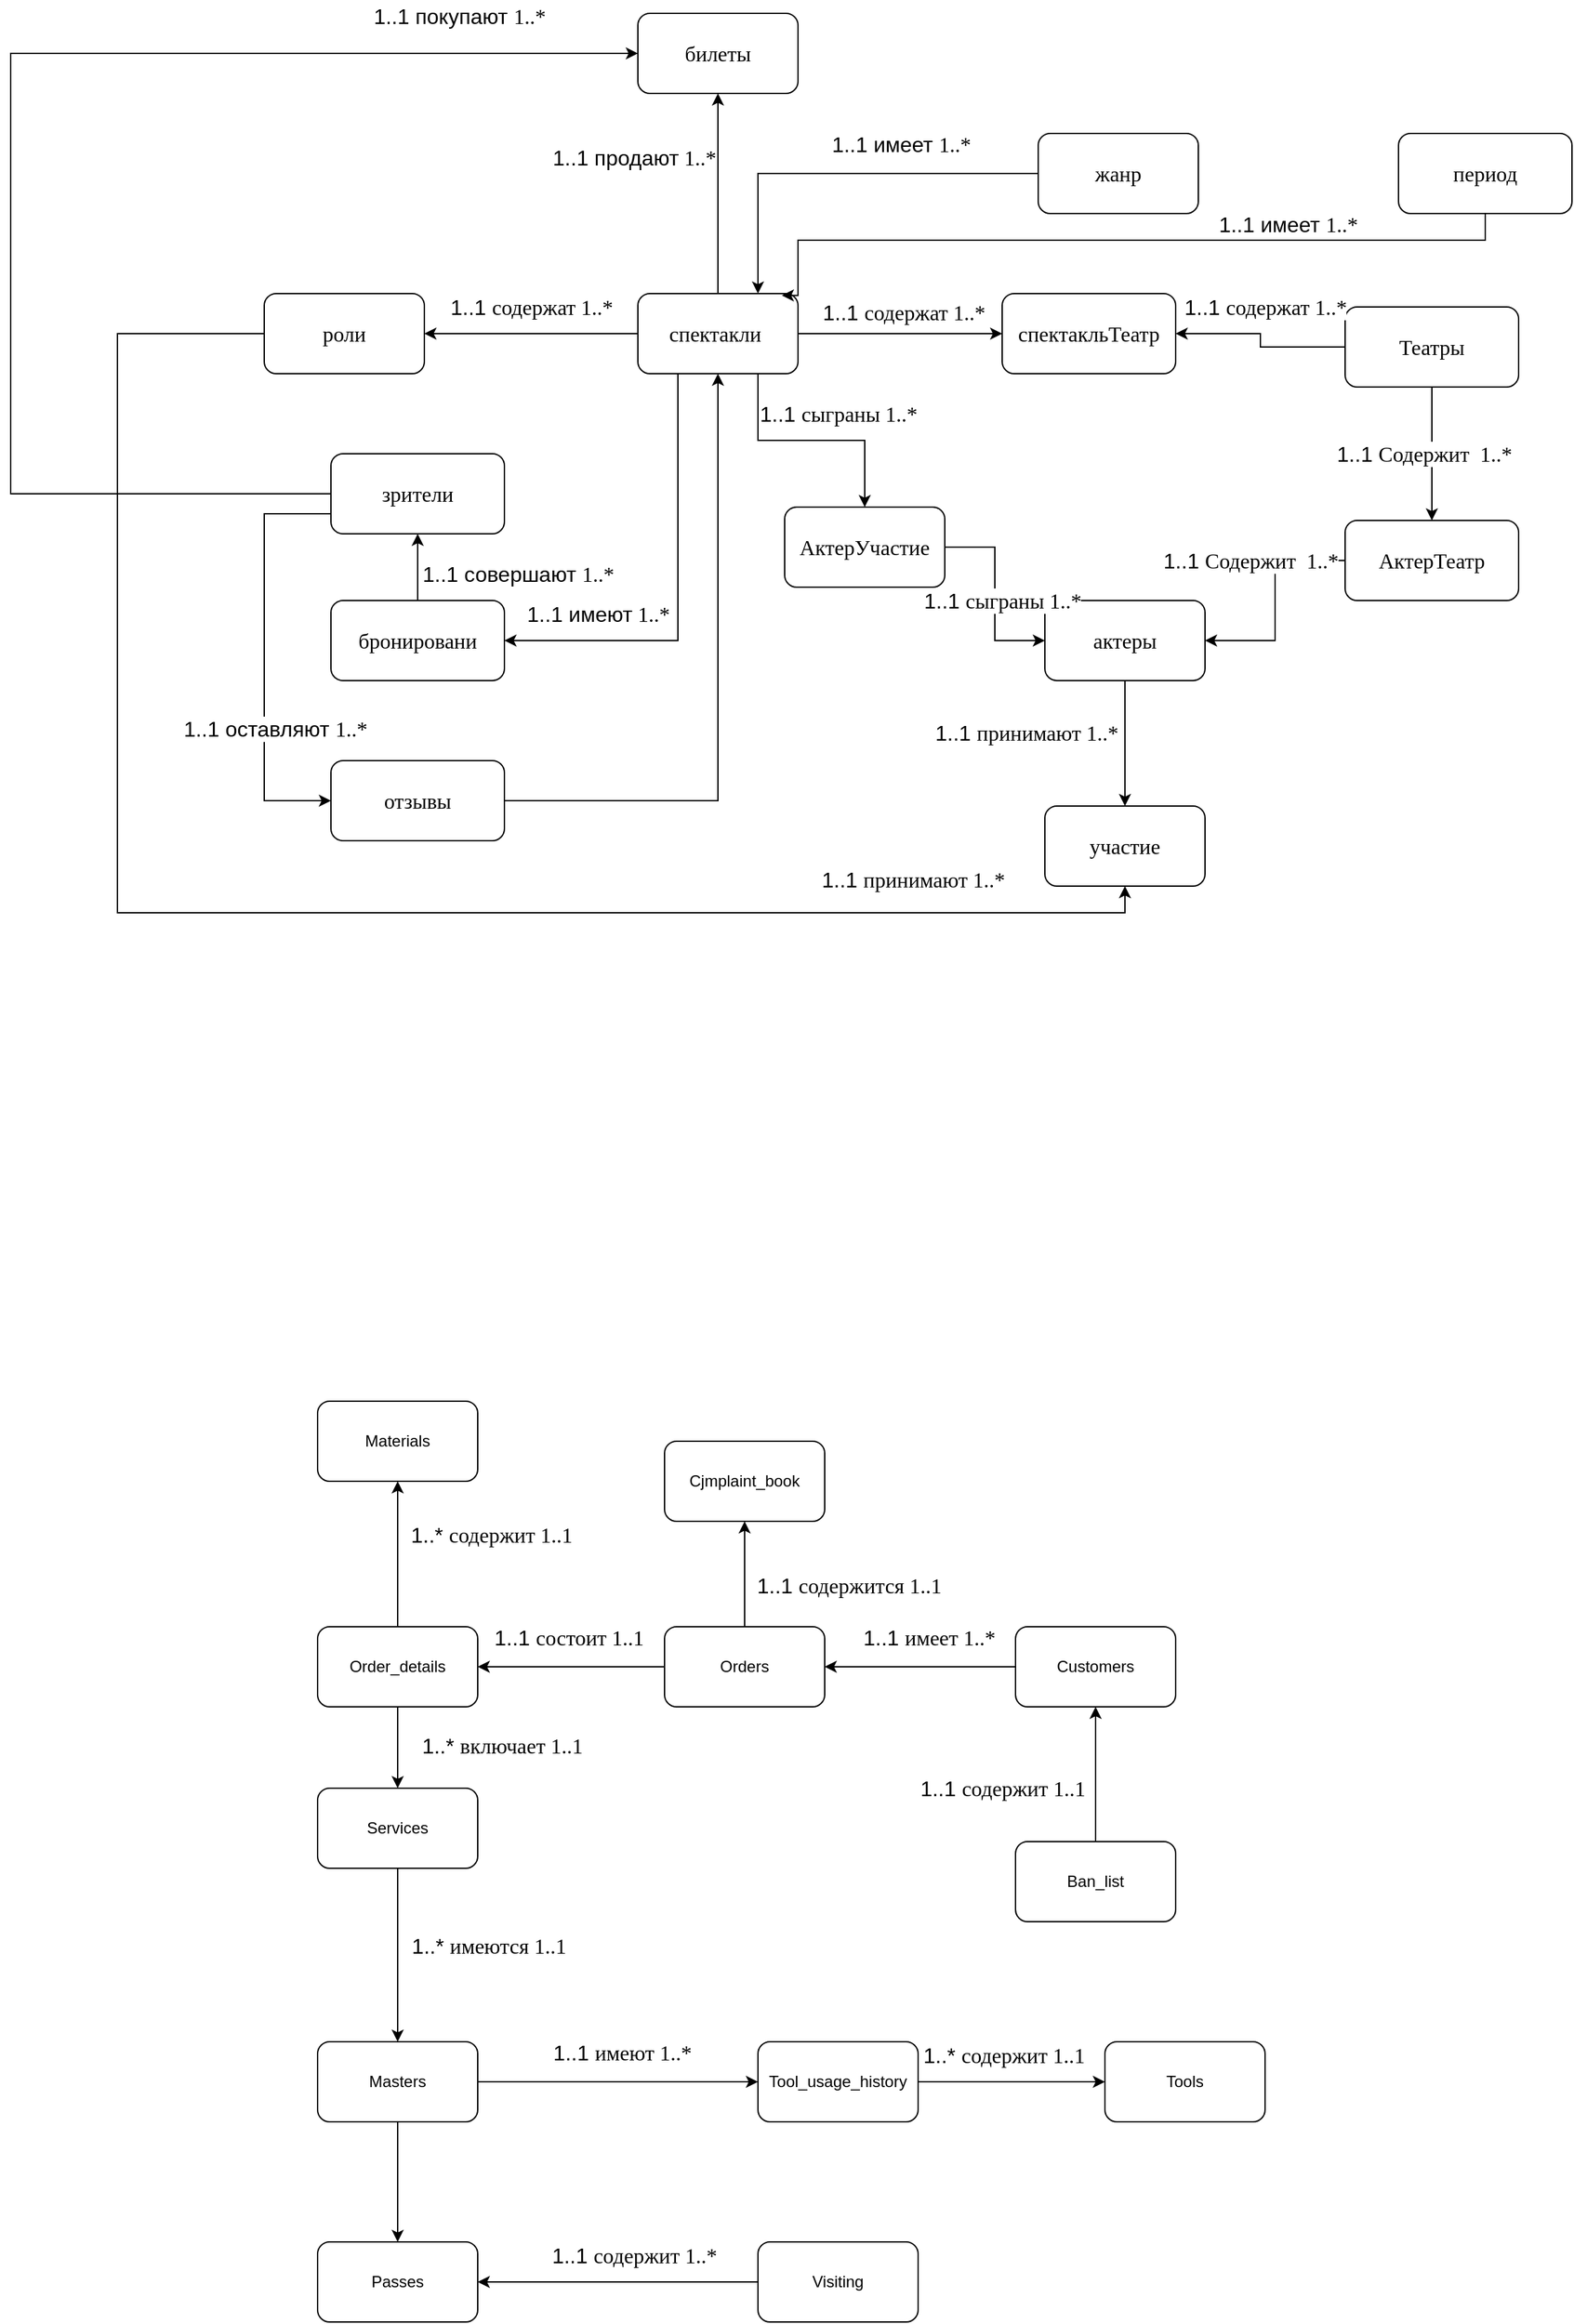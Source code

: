 <mxfile version="24.7.17">
  <diagram id="C5RBs43oDa-KdzZeNtuy" name="Page-1">
    <mxGraphModel dx="1647" dy="2019" grid="1" gridSize="10" guides="1" tooltips="1" connect="1" arrows="1" fold="1" page="1" pageScale="1" pageWidth="827" pageHeight="1169" math="0" shadow="0">
      <root>
        <mxCell id="WIyWlLk6GJQsqaUBKTNV-0" />
        <mxCell id="WIyWlLk6GJQsqaUBKTNV-1" parent="WIyWlLk6GJQsqaUBKTNV-0" />
        <mxCell id="zuQUEfLda7JfLRR8d9BT-46" style="edgeStyle=orthogonalEdgeStyle;rounded=0;orthogonalLoop=1;jettySize=auto;html=1;" parent="WIyWlLk6GJQsqaUBKTNV-1" source="zuQUEfLda7JfLRR8d9BT-0" target="zuQUEfLda7JfLRR8d9BT-44" edge="1">
          <mxGeometry relative="1" as="geometry" />
        </mxCell>
        <mxCell id="zuQUEfLda7JfLRR8d9BT-51" value="" style="edgeStyle=orthogonalEdgeStyle;rounded=0;orthogonalLoop=1;jettySize=auto;html=1;" parent="WIyWlLk6GJQsqaUBKTNV-1" source="zuQUEfLda7JfLRR8d9BT-0" target="zuQUEfLda7JfLRR8d9BT-50" edge="1">
          <mxGeometry relative="1" as="geometry" />
        </mxCell>
        <mxCell id="zuQUEfLda7JfLRR8d9BT-0" value="&lt;span style=&quot;font-size:12.0pt;font-family:&amp;quot;Times New Roman&amp;quot;,serif;&lt;br/&gt;mso-fareast-font-family:&amp;quot;Times New Roman&amp;quot;;mso-font-kerning:0pt;mso-ansi-language:&lt;br/&gt;RU;mso-fareast-language:EN-US;mso-bidi-language:AR-SA&quot;&gt;Театры&lt;/span&gt;" style="rounded=1;whiteSpace=wrap;html=1;" parent="WIyWlLk6GJQsqaUBKTNV-1" vertex="1">
          <mxGeometry x="670" y="180" width="130" height="60" as="geometry" />
        </mxCell>
        <mxCell id="zuQUEfLda7JfLRR8d9BT-40" value="" style="edgeStyle=orthogonalEdgeStyle;rounded=0;orthogonalLoop=1;jettySize=auto;html=1;" parent="WIyWlLk6GJQsqaUBKTNV-1" source="zuQUEfLda7JfLRR8d9BT-1" target="zuQUEfLda7JfLRR8d9BT-39" edge="1">
          <mxGeometry relative="1" as="geometry" />
        </mxCell>
        <mxCell id="zuQUEfLda7JfLRR8d9BT-1" value="&lt;span style=&quot;font-size:12.0pt;font-family:&amp;quot;Times New Roman&amp;quot;,serif;&lt;br/&gt;mso-fareast-font-family:&amp;quot;Times New Roman&amp;quot;;mso-font-kerning:0pt;mso-ansi-language:&lt;br/&gt;RU;mso-fareast-language:EN-US;mso-bidi-language:AR-SA&quot;&gt;актеры&lt;/span&gt;" style="rounded=1;whiteSpace=wrap;html=1;" parent="WIyWlLk6GJQsqaUBKTNV-1" vertex="1">
          <mxGeometry x="445" y="400" width="120" height="60" as="geometry" />
        </mxCell>
        <mxCell id="zuQUEfLda7JfLRR8d9BT-15" value="" style="edgeStyle=orthogonalEdgeStyle;rounded=0;orthogonalLoop=1;jettySize=auto;html=1;" parent="WIyWlLk6GJQsqaUBKTNV-1" source="zuQUEfLda7JfLRR8d9BT-2" target="zuQUEfLda7JfLRR8d9BT-4" edge="1">
          <mxGeometry relative="1" as="geometry" />
        </mxCell>
        <mxCell id="zuQUEfLda7JfLRR8d9BT-17" value="" style="edgeStyle=orthogonalEdgeStyle;rounded=0;orthogonalLoop=1;jettySize=auto;html=1;" parent="WIyWlLk6GJQsqaUBKTNV-1" source="zuQUEfLda7JfLRR8d9BT-2" target="zuQUEfLda7JfLRR8d9BT-3" edge="1">
          <mxGeometry relative="1" as="geometry" />
        </mxCell>
        <mxCell id="zuQUEfLda7JfLRR8d9BT-23" style="edgeStyle=orthogonalEdgeStyle;rounded=0;orthogonalLoop=1;jettySize=auto;html=1;exitX=0.25;exitY=1;exitDx=0;exitDy=0;entryX=1;entryY=0.5;entryDx=0;entryDy=0;" parent="WIyWlLk6GJQsqaUBKTNV-1" source="zuQUEfLda7JfLRR8d9BT-2" target="zuQUEfLda7JfLRR8d9BT-21" edge="1">
          <mxGeometry relative="1" as="geometry" />
        </mxCell>
        <mxCell id="zuQUEfLda7JfLRR8d9BT-47" style="edgeStyle=orthogonalEdgeStyle;rounded=0;orthogonalLoop=1;jettySize=auto;html=1;exitX=1;exitY=0.5;exitDx=0;exitDy=0;" parent="WIyWlLk6GJQsqaUBKTNV-1" source="zuQUEfLda7JfLRR8d9BT-2" target="zuQUEfLda7JfLRR8d9BT-44" edge="1">
          <mxGeometry relative="1" as="geometry" />
        </mxCell>
        <mxCell id="zuQUEfLda7JfLRR8d9BT-55" style="edgeStyle=orthogonalEdgeStyle;rounded=0;orthogonalLoop=1;jettySize=auto;html=1;exitX=0.75;exitY=1;exitDx=0;exitDy=0;" parent="WIyWlLk6GJQsqaUBKTNV-1" source="zuQUEfLda7JfLRR8d9BT-2" target="zuQUEfLda7JfLRR8d9BT-54" edge="1">
          <mxGeometry relative="1" as="geometry" />
        </mxCell>
        <mxCell id="zuQUEfLda7JfLRR8d9BT-2" value="&lt;span style=&quot;font-size:12.0pt;font-family:&amp;quot;Times New Roman&amp;quot;,serif;&lt;br/&gt;mso-fareast-font-family:&amp;quot;Times New Roman&amp;quot;;mso-font-kerning:0pt;mso-ansi-language:&lt;br/&gt;RU;mso-fareast-language:EN-US;mso-bidi-language:AR-SA&quot;&gt;спектакли&amp;nbsp;&lt;/span&gt;" style="rounded=1;whiteSpace=wrap;html=1;" parent="WIyWlLk6GJQsqaUBKTNV-1" vertex="1">
          <mxGeometry x="140" y="170" width="120" height="60" as="geometry" />
        </mxCell>
        <mxCell id="zuQUEfLda7JfLRR8d9BT-3" value="&lt;span style=&quot;font-size:12.0pt;font-family:&amp;quot;Times New Roman&amp;quot;,serif;&lt;br/&gt;mso-fareast-font-family:&amp;quot;Times New Roman&amp;quot;;mso-font-kerning:0pt;mso-ansi-language:&lt;br/&gt;RU;mso-fareast-language:EN-US;mso-bidi-language:AR-SA&quot;&gt;билеты&lt;/span&gt;" style="rounded=1;whiteSpace=wrap;html=1;" parent="WIyWlLk6GJQsqaUBKTNV-1" vertex="1">
          <mxGeometry x="140" y="-40" width="120" height="60" as="geometry" />
        </mxCell>
        <mxCell id="zuQUEfLda7JfLRR8d9BT-43" style="edgeStyle=orthogonalEdgeStyle;rounded=0;orthogonalLoop=1;jettySize=auto;html=1;entryX=0.5;entryY=1;entryDx=0;entryDy=0;" parent="WIyWlLk6GJQsqaUBKTNV-1" source="zuQUEfLda7JfLRR8d9BT-4" target="zuQUEfLda7JfLRR8d9BT-39" edge="1">
          <mxGeometry relative="1" as="geometry">
            <Array as="points">
              <mxPoint x="-250" y="200" />
              <mxPoint x="-250" y="634" />
              <mxPoint x="505" y="634" />
            </Array>
          </mxGeometry>
        </mxCell>
        <mxCell id="zuQUEfLda7JfLRR8d9BT-4" value="&lt;span style=&quot;font-size:12.0pt;font-family:&amp;quot;Times New Roman&amp;quot;,serif;&lt;br/&gt;mso-fareast-font-family:&amp;quot;Times New Roman&amp;quot;;mso-font-kerning:0pt;mso-ansi-language:&lt;br/&gt;RU;mso-fareast-language:EN-US;mso-bidi-language:AR-SA&quot;&gt;роли&lt;/span&gt;" style="rounded=1;whiteSpace=wrap;html=1;" parent="WIyWlLk6GJQsqaUBKTNV-1" vertex="1">
          <mxGeometry x="-140" y="170" width="120" height="60" as="geometry" />
        </mxCell>
        <mxCell id="zuQUEfLda7JfLRR8d9BT-25" style="edgeStyle=orthogonalEdgeStyle;rounded=0;orthogonalLoop=1;jettySize=auto;html=1;entryX=0.75;entryY=0;entryDx=0;entryDy=0;" parent="WIyWlLk6GJQsqaUBKTNV-1" source="zuQUEfLda7JfLRR8d9BT-5" target="zuQUEfLda7JfLRR8d9BT-2" edge="1">
          <mxGeometry relative="1" as="geometry" />
        </mxCell>
        <mxCell id="zuQUEfLda7JfLRR8d9BT-5" value="&lt;span style=&quot;font-size:12.0pt;font-family:&amp;quot;Times New Roman&amp;quot;,serif;&lt;br/&gt;mso-fareast-font-family:&amp;quot;Times New Roman&amp;quot;;mso-font-kerning:0pt;mso-ansi-language:&lt;br/&gt;RU;mso-fareast-language:EN-US;mso-bidi-language:AR-SA&quot;&gt;жанр&lt;/span&gt;" style="rounded=1;whiteSpace=wrap;html=1;" parent="WIyWlLk6GJQsqaUBKTNV-1" vertex="1">
          <mxGeometry x="440" y="50" width="120" height="60" as="geometry" />
        </mxCell>
        <mxCell id="zuQUEfLda7JfLRR8d9BT-11" value="&lt;span style=&quot;font-size:12.0pt;font-family:&lt;br/&gt;&amp;quot;Times New Roman&amp;quot;,serif;mso-fareast-font-family:&amp;quot;Times New Roman&amp;quot;;mso-font-kerning:&lt;br/&gt;0pt;mso-ansi-language:EN-CA;mso-fareast-language:EN-US;mso-bidi-language:AR-SA&quot; lang=&quot;EN-CA&quot;&gt;1..1&amp;nbsp;&lt;/span&gt;&lt;span style=&quot;font-size:12.0pt;font-family:&amp;quot;Times New Roman&amp;quot;,serif;&lt;br/&gt;mso-fareast-font-family:&amp;quot;Times New Roman&amp;quot;;mso-font-kerning:0pt;mso-ansi-language:&lt;br/&gt;RU;mso-fareast-language:EN-US;mso-bidi-language:AR-SA&quot;&gt;Содержит &lt;/span&gt;&lt;span style=&quot;font-size:12.0pt;font-family:&amp;quot;Times New Roman&amp;quot;,serif;&lt;br/&gt;mso-fareast-font-family:&amp;quot;Times New Roman&amp;quot;;mso-font-kerning:0pt;mso-ansi-language:&lt;br/&gt;RU;mso-fareast-language:EN-US;mso-bidi-language:AR-SA&quot;&gt;&amp;nbsp;&lt;/span&gt;&lt;span style=&quot;font-size:12.0pt;font-family:&amp;quot;Times New Roman&amp;quot;,serif;&lt;br/&gt;mso-fareast-font-family:&amp;quot;Times New Roman&amp;quot;;mso-font-kerning:0pt;mso-ansi-language:&lt;br/&gt;RU;mso-fareast-language:EN-US;mso-bidi-language:AR-SA&quot;&gt;1..*&lt;/span&gt;" style="edgeLabel;html=1;align=center;verticalAlign=middle;resizable=0;points=[];" parent="WIyWlLk6GJQsqaUBKTNV-1" vertex="1" connectable="0">
          <mxGeometry x="700.005" y="190" as="geometry">
            <mxPoint x="29" y="100" as="offset" />
          </mxGeometry>
        </mxCell>
        <mxCell id="zuQUEfLda7JfLRR8d9BT-13" value="&lt;span style=&quot;font-size:12.0pt;font-family:&lt;br/&gt;&amp;quot;Times New Roman&amp;quot;,serif;mso-fareast-font-family:&amp;quot;Times New Roman&amp;quot;;mso-font-kerning:&lt;br/&gt;0pt;mso-ansi-language:EN-CA;mso-fareast-language:EN-US;mso-bidi-language:AR-SA&quot; lang=&quot;EN-CA&quot;&gt;1..1&amp;nbsp;&lt;/span&gt;&lt;span style=&quot;font-size:12.0pt;font-family:&amp;quot;Times New Roman&amp;quot;,serif;&lt;br/&gt;mso-fareast-font-family:&amp;quot;Times New Roman&amp;quot;;mso-font-kerning:0pt;mso-ansi-language:&lt;br/&gt;RU;mso-fareast-language:EN-US;mso-bidi-language:AR-SA&quot;&gt;сыграны&amp;nbsp;&lt;/span&gt;&lt;span style=&quot;font-size:12.0pt;font-family:&amp;quot;Times New Roman&amp;quot;,serif;&lt;br/&gt;mso-fareast-font-family:&amp;quot;Times New Roman&amp;quot;;mso-font-kerning:0pt;mso-ansi-language:&lt;br/&gt;RU;mso-fareast-language:EN-US;mso-bidi-language:AR-SA&quot;&gt;1..*&lt;/span&gt;" style="edgeLabel;html=1;align=center;verticalAlign=middle;resizable=0;points=[];" parent="WIyWlLk6GJQsqaUBKTNV-1" vertex="1" connectable="0">
          <mxGeometry x="290.005" y="260" as="geometry" />
        </mxCell>
        <mxCell id="zuQUEfLda7JfLRR8d9BT-16" value="&lt;span style=&quot;font-size:12.0pt;font-family:&lt;br/&gt;&amp;quot;Times New Roman&amp;quot;,serif;mso-fareast-font-family:&amp;quot;Times New Roman&amp;quot;;mso-font-kerning:&lt;br/&gt;0pt;mso-ansi-language:EN-CA;mso-fareast-language:EN-US;mso-bidi-language:AR-SA&quot; lang=&quot;EN-CA&quot;&gt;1..1&amp;nbsp;&lt;/span&gt;&lt;span style=&quot;font-size:12.0pt;font-family:&amp;quot;Times New Roman&amp;quot;,serif;&lt;br/&gt;mso-fareast-font-family:&amp;quot;Times New Roman&amp;quot;;mso-font-kerning:0pt;mso-ansi-language:&lt;br/&gt;RU;mso-fareast-language:EN-US;mso-bidi-language:AR-SA&quot;&gt;содержат&amp;nbsp;&lt;/span&gt;&lt;span style=&quot;font-size:12.0pt;font-family:&amp;quot;Times New Roman&amp;quot;,serif;&lt;br/&gt;mso-fareast-font-family:&amp;quot;Times New Roman&amp;quot;;mso-font-kerning:0pt;mso-ansi-language:&lt;br/&gt;RU;mso-fareast-language:EN-US;mso-bidi-language:AR-SA&quot;&gt;1..*&lt;/span&gt;" style="edgeLabel;html=1;align=center;verticalAlign=middle;resizable=0;points=[];" parent="WIyWlLk6GJQsqaUBKTNV-1" vertex="1" connectable="0">
          <mxGeometry x="60.005" y="180" as="geometry" />
        </mxCell>
        <mxCell id="zuQUEfLda7JfLRR8d9BT-18" value="&lt;span style=&quot;font-size:12.0pt;font-family:&lt;br/&gt;&amp;quot;Times New Roman&amp;quot;,serif;mso-fareast-font-family:&amp;quot;Times New Roman&amp;quot;;mso-font-kerning:&lt;br/&gt;0pt;mso-ansi-language:EN-CA;mso-fareast-language:EN-US;mso-bidi-language:AR-SA&quot; lang=&quot;EN-CA&quot;&gt;1..1 продают&lt;/span&gt;&lt;span style=&quot;font-size:12.0pt;font-family:&amp;quot;Times New Roman&amp;quot;,serif;&lt;br/&gt;mso-fareast-font-family:&amp;quot;Times New Roman&amp;quot;;mso-font-kerning:0pt;mso-ansi-language:&lt;br/&gt;RU;mso-fareast-language:EN-US;mso-bidi-language:AR-SA&quot;&gt;&amp;nbsp;&lt;/span&gt;&lt;span style=&quot;font-size:12.0pt;font-family:&amp;quot;Times New Roman&amp;quot;,serif;&lt;br/&gt;mso-fareast-font-family:&amp;quot;Times New Roman&amp;quot;;mso-font-kerning:0pt;mso-ansi-language:&lt;br/&gt;RU;mso-fareast-language:EN-US;mso-bidi-language:AR-SA&quot;&gt;1..*&lt;/span&gt;" style="edgeLabel;html=1;align=center;verticalAlign=middle;resizable=0;points=[];" parent="WIyWlLk6GJQsqaUBKTNV-1" vertex="1" connectable="0">
          <mxGeometry x="130.005" y="70" as="geometry">
            <mxPoint x="7" y="-2" as="offset" />
          </mxGeometry>
        </mxCell>
        <mxCell id="bsFwCTy9yuD68yDx5SU7-1" style="edgeStyle=orthogonalEdgeStyle;rounded=0;orthogonalLoop=1;jettySize=auto;html=1;entryX=0.5;entryY=1;entryDx=0;entryDy=0;" edge="1" parent="WIyWlLk6GJQsqaUBKTNV-1" source="zuQUEfLda7JfLRR8d9BT-19" target="zuQUEfLda7JfLRR8d9BT-2">
          <mxGeometry relative="1" as="geometry" />
        </mxCell>
        <mxCell id="zuQUEfLda7JfLRR8d9BT-19" value="&lt;span style=&quot;font-size:12.0pt;font-family:&amp;quot;Times New Roman&amp;quot;,serif;&lt;br/&gt;mso-fareast-font-family:&amp;quot;Times New Roman&amp;quot;;mso-font-kerning:0pt;mso-ansi-language:&lt;br/&gt;RU;mso-fareast-language:EN-US;mso-bidi-language:AR-SA&quot;&gt;отзывы&lt;/span&gt;" style="rounded=1;whiteSpace=wrap;html=1;" parent="WIyWlLk6GJQsqaUBKTNV-1" vertex="1">
          <mxGeometry x="-90" y="520" width="130" height="60" as="geometry" />
        </mxCell>
        <mxCell id="zuQUEfLda7JfLRR8d9BT-34" style="edgeStyle=orthogonalEdgeStyle;rounded=0;orthogonalLoop=1;jettySize=auto;html=1;exitX=0;exitY=0.75;exitDx=0;exitDy=0;entryX=0;entryY=0.5;entryDx=0;entryDy=0;" parent="WIyWlLk6GJQsqaUBKTNV-1" source="zuQUEfLda7JfLRR8d9BT-20" target="zuQUEfLda7JfLRR8d9BT-19" edge="1">
          <mxGeometry relative="1" as="geometry">
            <Array as="points">
              <mxPoint x="-140" y="335" />
              <mxPoint x="-140" y="550" />
            </Array>
          </mxGeometry>
        </mxCell>
        <mxCell id="zuQUEfLda7JfLRR8d9BT-20" value="&lt;span style=&quot;font-size:12.0pt;font-family:&amp;quot;Times New Roman&amp;quot;,serif;&lt;br/&gt;mso-fareast-font-family:&amp;quot;Times New Roman&amp;quot;;mso-font-kerning:0pt;mso-ansi-language:&lt;br/&gt;RU;mso-fareast-language:EN-US;mso-bidi-language:AR-SA&quot;&gt;зрители&lt;/span&gt;" style="rounded=1;whiteSpace=wrap;html=1;" parent="WIyWlLk6GJQsqaUBKTNV-1" vertex="1">
          <mxGeometry x="-90" y="290" width="130" height="60" as="geometry" />
        </mxCell>
        <mxCell id="zuQUEfLda7JfLRR8d9BT-32" style="edgeStyle=orthogonalEdgeStyle;rounded=0;orthogonalLoop=1;jettySize=auto;html=1;" parent="WIyWlLk6GJQsqaUBKTNV-1" source="zuQUEfLda7JfLRR8d9BT-21" target="zuQUEfLda7JfLRR8d9BT-20" edge="1">
          <mxGeometry relative="1" as="geometry" />
        </mxCell>
        <mxCell id="zuQUEfLda7JfLRR8d9BT-33" style="edgeStyle=orthogonalEdgeStyle;rounded=0;orthogonalLoop=1;jettySize=auto;html=1;entryX=0;entryY=0.5;entryDx=0;entryDy=0;exitX=0;exitY=0.5;exitDx=0;exitDy=0;" parent="WIyWlLk6GJQsqaUBKTNV-1" source="zuQUEfLda7JfLRR8d9BT-20" target="zuQUEfLda7JfLRR8d9BT-3" edge="1">
          <mxGeometry relative="1" as="geometry">
            <Array as="points">
              <mxPoint x="-330" y="320" />
              <mxPoint x="-330" y="-10" />
            </Array>
          </mxGeometry>
        </mxCell>
        <mxCell id="zuQUEfLda7JfLRR8d9BT-21" value="&lt;span style=&quot;font-size:12.0pt;font-family:&amp;quot;Times New Roman&amp;quot;,serif;&lt;br/&gt;mso-fareast-font-family:&amp;quot;Times New Roman&amp;quot;;mso-font-kerning:0pt;mso-ansi-language:&lt;br/&gt;RU;mso-fareast-language:EN-US;mso-bidi-language:AR-SA&quot;&gt;бронировани&lt;/span&gt;" style="rounded=1;whiteSpace=wrap;html=1;" parent="WIyWlLk6GJQsqaUBKTNV-1" vertex="1">
          <mxGeometry x="-90" y="400" width="130" height="60" as="geometry" />
        </mxCell>
        <mxCell id="zuQUEfLda7JfLRR8d9BT-24" value="&lt;span style=&quot;font-size:12.0pt;font-family:&lt;br/&gt;&amp;quot;Times New Roman&amp;quot;,serif;mso-fareast-font-family:&amp;quot;Times New Roman&amp;quot;;mso-font-kerning:&lt;br/&gt;0pt;mso-ansi-language:EN-CA;mso-fareast-language:EN-US;mso-bidi-language:AR-SA&quot; lang=&quot;EN-CA&quot;&gt;1..1 имеют&lt;/span&gt;&lt;span style=&quot;font-size:12.0pt;font-family:&amp;quot;Times New Roman&amp;quot;,serif;&lt;br/&gt;mso-fareast-font-family:&amp;quot;Times New Roman&amp;quot;;mso-font-kerning:0pt;mso-ansi-language:&lt;br/&gt;RU;mso-fareast-language:EN-US;mso-bidi-language:AR-SA&quot;&gt;&amp;nbsp;&lt;/span&gt;&lt;span style=&quot;font-size:12.0pt;font-family:&amp;quot;Times New Roman&amp;quot;,serif;&lt;br/&gt;mso-fareast-font-family:&amp;quot;Times New Roman&amp;quot;;mso-font-kerning:0pt;mso-ansi-language:&lt;br/&gt;RU;mso-fareast-language:EN-US;mso-bidi-language:AR-SA&quot;&gt;1..*&lt;/span&gt;" style="edgeLabel;html=1;align=center;verticalAlign=middle;resizable=0;points=[];" parent="WIyWlLk6GJQsqaUBKTNV-1" vertex="1" connectable="0">
          <mxGeometry x="110.005" y="410" as="geometry" />
        </mxCell>
        <mxCell id="zuQUEfLda7JfLRR8d9BT-26" value="&lt;span style=&quot;font-size:12.0pt;font-family:&lt;br/&gt;&amp;quot;Times New Roman&amp;quot;,serif;mso-fareast-font-family:&amp;quot;Times New Roman&amp;quot;;mso-font-kerning:&lt;br/&gt;0pt;mso-ansi-language:EN-CA;mso-fareast-language:EN-US;mso-bidi-language:AR-SA&quot; lang=&quot;EN-CA&quot;&gt;1..1 имеет&amp;nbsp;&lt;/span&gt;&lt;span style=&quot;font-size:12.0pt;font-family:&amp;quot;Times New Roman&amp;quot;,serif;&lt;br/&gt;mso-fareast-font-family:&amp;quot;Times New Roman&amp;quot;;mso-font-kerning:0pt;mso-ansi-language:&lt;br/&gt;RU;mso-fareast-language:EN-US;mso-bidi-language:AR-SA&quot;&gt;1..*&lt;/span&gt;" style="edgeLabel;html=1;align=center;verticalAlign=middle;resizable=0;points=[];" parent="WIyWlLk6GJQsqaUBKTNV-1" vertex="1" connectable="0">
          <mxGeometry x="330.005" y="60" as="geometry">
            <mxPoint x="7" y="-2" as="offset" />
          </mxGeometry>
        </mxCell>
        <mxCell id="zuQUEfLda7JfLRR8d9BT-28" style="edgeStyle=orthogonalEdgeStyle;rounded=0;orthogonalLoop=1;jettySize=auto;html=1;entryX=0.899;entryY=0.023;entryDx=0;entryDy=0;entryPerimeter=0;" parent="WIyWlLk6GJQsqaUBKTNV-1" source="zuQUEfLda7JfLRR8d9BT-27" target="zuQUEfLda7JfLRR8d9BT-2" edge="1">
          <mxGeometry relative="1" as="geometry">
            <Array as="points">
              <mxPoint x="775" y="130" />
              <mxPoint x="260" y="130" />
              <mxPoint x="260" y="171" />
            </Array>
          </mxGeometry>
        </mxCell>
        <mxCell id="zuQUEfLda7JfLRR8d9BT-27" value="&lt;span style=&quot;font-size:12.0pt;font-family:&amp;quot;Times New Roman&amp;quot;,serif;&lt;br/&gt;mso-fareast-font-family:&amp;quot;Times New Roman&amp;quot;;mso-font-kerning:0pt;mso-ansi-language:&lt;br/&gt;RU;mso-fareast-language:EN-US;mso-bidi-language:AR-SA&quot;&gt;период&lt;/span&gt;" style="rounded=1;whiteSpace=wrap;html=1;" parent="WIyWlLk6GJQsqaUBKTNV-1" vertex="1">
          <mxGeometry x="710" y="50" width="130" height="60" as="geometry" />
        </mxCell>
        <mxCell id="zuQUEfLda7JfLRR8d9BT-29" value="&lt;span style=&quot;font-size:12.0pt;font-family:&lt;br/&gt;&amp;quot;Times New Roman&amp;quot;,serif;mso-fareast-font-family:&amp;quot;Times New Roman&amp;quot;;mso-font-kerning:&lt;br/&gt;0pt;mso-ansi-language:EN-CA;mso-fareast-language:EN-US;mso-bidi-language:AR-SA&quot; lang=&quot;EN-CA&quot;&gt;1..1 имеет&amp;nbsp;&lt;/span&gt;&lt;span style=&quot;font-size:12.0pt;font-family:&amp;quot;Times New Roman&amp;quot;,serif;&lt;br/&gt;mso-fareast-font-family:&amp;quot;Times New Roman&amp;quot;;mso-font-kerning:0pt;mso-ansi-language:&lt;br/&gt;RU;mso-fareast-language:EN-US;mso-bidi-language:AR-SA&quot;&gt;1..*&lt;/span&gt;" style="edgeLabel;html=1;align=center;verticalAlign=middle;resizable=0;points=[];" parent="WIyWlLk6GJQsqaUBKTNV-1" vertex="1" connectable="0">
          <mxGeometry x="620.005" y="120" as="geometry">
            <mxPoint x="7" y="-2" as="offset" />
          </mxGeometry>
        </mxCell>
        <mxCell id="zuQUEfLda7JfLRR8d9BT-31" value="&lt;span style=&quot;font-size:12.0pt;font-family:&lt;br/&gt;&amp;quot;Times New Roman&amp;quot;,serif;mso-fareast-font-family:&amp;quot;Times New Roman&amp;quot;;mso-font-kerning:&lt;br/&gt;0pt;mso-ansi-language:EN-CA;mso-fareast-language:EN-US;mso-bidi-language:AR-SA&quot; lang=&quot;EN-CA&quot;&gt;1..1&amp;nbsp;&lt;/span&gt;&lt;span style=&quot;font-size:12.0pt;font-family:&amp;quot;Times New Roman&amp;quot;,serif;&lt;br/&gt;mso-fareast-font-family:&amp;quot;Times New Roman&amp;quot;;mso-font-kerning:0pt;mso-ansi-language:&lt;br/&gt;RU;mso-fareast-language:EN-US;mso-bidi-language:AR-SA&quot;&gt;принимают&amp;nbsp;&lt;/span&gt;&lt;span style=&quot;font-size:12.0pt;font-family:&amp;quot;Times New Roman&amp;quot;,serif;&lt;br/&gt;mso-fareast-font-family:&amp;quot;Times New Roman&amp;quot;;mso-font-kerning:0pt;mso-ansi-language:&lt;br/&gt;RU;mso-fareast-language:EN-US;mso-bidi-language:AR-SA&quot;&gt;1..*&lt;/span&gt;" style="edgeLabel;html=1;align=center;verticalAlign=middle;resizable=0;points=[];" parent="WIyWlLk6GJQsqaUBKTNV-1" vertex="1" connectable="0">
          <mxGeometry x="445.005" y="510" as="geometry">
            <mxPoint x="-14" y="-11" as="offset" />
          </mxGeometry>
        </mxCell>
        <mxCell id="zuQUEfLda7JfLRR8d9BT-35" value="&lt;span style=&quot;font-size:12.0pt;font-family:&lt;br/&gt;&amp;quot;Times New Roman&amp;quot;,serif;mso-fareast-font-family:&amp;quot;Times New Roman&amp;quot;;mso-font-kerning:&lt;br/&gt;0pt;mso-ansi-language:EN-CA;mso-fareast-language:EN-US;mso-bidi-language:AR-SA&quot; lang=&quot;EN-CA&quot;&gt;1..1 совершают&amp;nbsp;&lt;/span&gt;&lt;span style=&quot;font-size:12.0pt;font-family:&amp;quot;Times New Roman&amp;quot;,serif;&lt;br/&gt;mso-fareast-font-family:&amp;quot;Times New Roman&amp;quot;;mso-font-kerning:0pt;mso-ansi-language:&lt;br/&gt;RU;mso-fareast-language:EN-US;mso-bidi-language:AR-SA&quot;&gt;1..*&lt;/span&gt;" style="edgeLabel;html=1;align=center;verticalAlign=middle;resizable=0;points=[];" parent="WIyWlLk6GJQsqaUBKTNV-1" vertex="1" connectable="0">
          <mxGeometry x="50.005" y="380" as="geometry" />
        </mxCell>
        <mxCell id="zuQUEfLda7JfLRR8d9BT-36" value="&lt;span style=&quot;font-size:12.0pt;font-family:&lt;br/&gt;&amp;quot;Times New Roman&amp;quot;,serif;mso-fareast-font-family:&amp;quot;Times New Roman&amp;quot;;mso-font-kerning:&lt;br/&gt;0pt;mso-ansi-language:EN-CA;mso-fareast-language:EN-US;mso-bidi-language:AR-SA&quot; lang=&quot;EN-CA&quot;&gt;1..1 покупают&amp;nbsp;&lt;/span&gt;&lt;span style=&quot;font-size:12.0pt;font-family:&amp;quot;Times New Roman&amp;quot;,serif;&lt;br/&gt;mso-fareast-font-family:&amp;quot;Times New Roman&amp;quot;;mso-font-kerning:0pt;mso-ansi-language:&lt;br/&gt;RU;mso-fareast-language:EN-US;mso-bidi-language:AR-SA&quot;&gt;1..*&lt;/span&gt;" style="edgeLabel;html=1;align=center;verticalAlign=middle;resizable=0;points=[];" parent="WIyWlLk6GJQsqaUBKTNV-1" vertex="1" connectable="0">
          <mxGeometry x="10.005" y="-50" as="geometry">
            <mxPoint x="-4" y="12" as="offset" />
          </mxGeometry>
        </mxCell>
        <mxCell id="zuQUEfLda7JfLRR8d9BT-37" value="&lt;span style=&quot;font-size:12.0pt;font-family:&lt;br/&gt;&amp;quot;Times New Roman&amp;quot;,serif;mso-fareast-font-family:&amp;quot;Times New Roman&amp;quot;;mso-font-kerning:&lt;br/&gt;0pt;mso-ansi-language:EN-CA;mso-fareast-language:EN-US;mso-bidi-language:AR-SA&quot; lang=&quot;EN-CA&quot;&gt;1..1 оставляют&amp;nbsp;&lt;/span&gt;&lt;span style=&quot;font-size:12.0pt;font-family:&amp;quot;Times New Roman&amp;quot;,serif;&lt;br/&gt;mso-fareast-font-family:&amp;quot;Times New Roman&amp;quot;;mso-font-kerning:0pt;mso-ansi-language:&lt;br/&gt;RU;mso-fareast-language:EN-US;mso-bidi-language:AR-SA&quot;&gt;1..*&lt;/span&gt;" style="edgeLabel;html=1;align=center;verticalAlign=middle;resizable=0;points=[];" parent="WIyWlLk6GJQsqaUBKTNV-1" vertex="1" connectable="0">
          <mxGeometry x="-129.995" y="500" as="geometry">
            <mxPoint x="-2" y="-4" as="offset" />
          </mxGeometry>
        </mxCell>
        <mxCell id="zuQUEfLda7JfLRR8d9BT-39" value="&lt;span style=&quot;font-size:12.0pt;font-family:&amp;quot;Times New Roman&amp;quot;,serif;&lt;br/&gt;mso-fareast-font-family:&amp;quot;Times New Roman&amp;quot;;mso-font-kerning:0pt;mso-ansi-language:&lt;br/&gt;RU;mso-fareast-language:EN-US;mso-bidi-language:AR-SA&quot;&gt;участие&lt;/span&gt;" style="rounded=1;whiteSpace=wrap;html=1;" parent="WIyWlLk6GJQsqaUBKTNV-1" vertex="1">
          <mxGeometry x="445" y="554" width="120" height="60" as="geometry" />
        </mxCell>
        <mxCell id="zuQUEfLda7JfLRR8d9BT-42" value="&lt;span style=&quot;font-size:12.0pt;font-family:&lt;br/&gt;&amp;quot;Times New Roman&amp;quot;,serif;mso-fareast-font-family:&amp;quot;Times New Roman&amp;quot;;mso-font-kerning:&lt;br/&gt;0pt;mso-ansi-language:EN-CA;mso-fareast-language:EN-US;mso-bidi-language:AR-SA&quot; lang=&quot;EN-CA&quot;&gt;1..1&amp;nbsp;&lt;/span&gt;&lt;span style=&quot;font-size:12.0pt;font-family:&amp;quot;Times New Roman&amp;quot;,serif;&lt;br/&gt;mso-fareast-font-family:&amp;quot;Times New Roman&amp;quot;;mso-font-kerning:0pt;mso-ansi-language:&lt;br/&gt;RU;mso-fareast-language:EN-US;mso-bidi-language:AR-SA&quot;&gt;принимают&amp;nbsp;&lt;/span&gt;&lt;span style=&quot;font-size:12.0pt;font-family:&amp;quot;Times New Roman&amp;quot;,serif;&lt;br/&gt;mso-fareast-font-family:&amp;quot;Times New Roman&amp;quot;;mso-font-kerning:0pt;mso-ansi-language:&lt;br/&gt;RU;mso-fareast-language:EN-US;mso-bidi-language:AR-SA&quot;&gt;1..*&lt;/span&gt;" style="edgeLabel;html=1;align=center;verticalAlign=middle;resizable=0;points=[];" parent="WIyWlLk6GJQsqaUBKTNV-1" vertex="1" connectable="0">
          <mxGeometry x="360.005" y="620" as="geometry">
            <mxPoint x="-14" y="-11" as="offset" />
          </mxGeometry>
        </mxCell>
        <mxCell id="zuQUEfLda7JfLRR8d9BT-44" value="&lt;span style=&quot;font-size:12.0pt;font-family:&amp;quot;Times New Roman&amp;quot;,serif;&lt;br/&gt;mso-fareast-font-family:&amp;quot;Times New Roman&amp;quot;;mso-font-kerning:0pt;mso-ansi-language:&lt;br/&gt;RU;mso-fareast-language:EN-US;mso-bidi-language:AR-SA&quot;&gt;спектакльТеатр&lt;/span&gt;" style="rounded=1;whiteSpace=wrap;html=1;" parent="WIyWlLk6GJQsqaUBKTNV-1" vertex="1">
          <mxGeometry x="413" y="170" width="130" height="60" as="geometry" />
        </mxCell>
        <mxCell id="zuQUEfLda7JfLRR8d9BT-48" value="&lt;span style=&quot;font-size:12.0pt;font-family:&lt;br/&gt;&amp;quot;Times New Roman&amp;quot;,serif;mso-fareast-font-family:&amp;quot;Times New Roman&amp;quot;;mso-font-kerning:&lt;br/&gt;0pt;mso-ansi-language:EN-CA;mso-fareast-language:EN-US;mso-bidi-language:AR-SA&quot; lang=&quot;EN-CA&quot;&gt;1..1&amp;nbsp;&lt;/span&gt;&lt;span style=&quot;font-size:12.0pt;font-family:&amp;quot;Times New Roman&amp;quot;,serif;&lt;br/&gt;mso-fareast-font-family:&amp;quot;Times New Roman&amp;quot;;mso-font-kerning:0pt;mso-ansi-language:&lt;br/&gt;RU;mso-fareast-language:EN-US;mso-bidi-language:AR-SA&quot;&gt;содержат&amp;nbsp;&lt;/span&gt;&lt;span style=&quot;font-size:12.0pt;font-family:&amp;quot;Times New Roman&amp;quot;,serif;&lt;br/&gt;mso-fareast-font-family:&amp;quot;Times New Roman&amp;quot;;mso-font-kerning:0pt;mso-ansi-language:&lt;br/&gt;RU;mso-fareast-language:EN-US;mso-bidi-language:AR-SA&quot;&gt;1..*&lt;/span&gt;" style="edgeLabel;html=1;align=center;verticalAlign=middle;resizable=0;points=[];" parent="WIyWlLk6GJQsqaUBKTNV-1" vertex="1" connectable="0">
          <mxGeometry x="370.005" y="210" as="geometry">
            <mxPoint x="-31" y="-26" as="offset" />
          </mxGeometry>
        </mxCell>
        <mxCell id="zuQUEfLda7JfLRR8d9BT-49" value="&lt;span style=&quot;font-size:12.0pt;font-family:&lt;br/&gt;&amp;quot;Times New Roman&amp;quot;,serif;mso-fareast-font-family:&amp;quot;Times New Roman&amp;quot;;mso-font-kerning:&lt;br/&gt;0pt;mso-ansi-language:EN-CA;mso-fareast-language:EN-US;mso-bidi-language:AR-SA&quot; lang=&quot;EN-CA&quot;&gt;1..1&amp;nbsp;&lt;/span&gt;&lt;span style=&quot;font-size:12.0pt;font-family:&amp;quot;Times New Roman&amp;quot;,serif;&lt;br/&gt;mso-fareast-font-family:&amp;quot;Times New Roman&amp;quot;;mso-font-kerning:0pt;mso-ansi-language:&lt;br/&gt;RU;mso-fareast-language:EN-US;mso-bidi-language:AR-SA&quot;&gt;содержат&amp;nbsp;&lt;/span&gt;&lt;span style=&quot;font-size:12.0pt;font-family:&amp;quot;Times New Roman&amp;quot;,serif;&lt;br/&gt;mso-fareast-font-family:&amp;quot;Times New Roman&amp;quot;;mso-font-kerning:0pt;mso-ansi-language:&lt;br/&gt;RU;mso-fareast-language:EN-US;mso-bidi-language:AR-SA&quot;&gt;1..*&lt;/span&gt;" style="edgeLabel;html=1;align=center;verticalAlign=middle;resizable=0;points=[];" parent="WIyWlLk6GJQsqaUBKTNV-1" vertex="1" connectable="0">
          <mxGeometry x="610.005" y="180" as="geometry" />
        </mxCell>
        <mxCell id="zuQUEfLda7JfLRR8d9BT-52" style="edgeStyle=orthogonalEdgeStyle;rounded=0;orthogonalLoop=1;jettySize=auto;html=1;entryX=1;entryY=0.5;entryDx=0;entryDy=0;" parent="WIyWlLk6GJQsqaUBKTNV-1" source="zuQUEfLda7JfLRR8d9BT-50" target="zuQUEfLda7JfLRR8d9BT-1" edge="1">
          <mxGeometry relative="1" as="geometry" />
        </mxCell>
        <mxCell id="zuQUEfLda7JfLRR8d9BT-50" value="&lt;span style=&quot;font-size:12.0pt;font-family:&amp;quot;Times New Roman&amp;quot;,serif;&lt;br/&gt;mso-fareast-font-family:&amp;quot;Times New Roman&amp;quot;;mso-font-kerning:0pt;mso-ansi-language:&lt;br/&gt;RU;mso-fareast-language:EN-US;mso-bidi-language:AR-SA&quot;&gt;АктерТеатр&lt;/span&gt;" style="rounded=1;whiteSpace=wrap;html=1;" parent="WIyWlLk6GJQsqaUBKTNV-1" vertex="1">
          <mxGeometry x="670" y="340" width="130" height="60" as="geometry" />
        </mxCell>
        <mxCell id="zuQUEfLda7JfLRR8d9BT-53" value="&lt;span style=&quot;font-size:12.0pt;font-family:&lt;br/&gt;&amp;quot;Times New Roman&amp;quot;,serif;mso-fareast-font-family:&amp;quot;Times New Roman&amp;quot;;mso-font-kerning:&lt;br/&gt;0pt;mso-ansi-language:EN-CA;mso-fareast-language:EN-US;mso-bidi-language:AR-SA&quot; lang=&quot;EN-CA&quot;&gt;1..1&amp;nbsp;&lt;/span&gt;&lt;span style=&quot;font-size:12.0pt;font-family:&amp;quot;Times New Roman&amp;quot;,serif;&lt;br/&gt;mso-fareast-font-family:&amp;quot;Times New Roman&amp;quot;;mso-font-kerning:0pt;mso-ansi-language:&lt;br/&gt;RU;mso-fareast-language:EN-US;mso-bidi-language:AR-SA&quot;&gt;Содержит &lt;/span&gt;&lt;span style=&quot;font-size:12.0pt;font-family:&amp;quot;Times New Roman&amp;quot;,serif;&lt;br/&gt;mso-fareast-font-family:&amp;quot;Times New Roman&amp;quot;;mso-font-kerning:0pt;mso-ansi-language:&lt;br/&gt;RU;mso-fareast-language:EN-US;mso-bidi-language:AR-SA&quot;&gt;&amp;nbsp;&lt;/span&gt;&lt;span style=&quot;font-size:12.0pt;font-family:&amp;quot;Times New Roman&amp;quot;,serif;&lt;br/&gt;mso-fareast-font-family:&amp;quot;Times New Roman&amp;quot;;mso-font-kerning:0pt;mso-ansi-language:&lt;br/&gt;RU;mso-fareast-language:EN-US;mso-bidi-language:AR-SA&quot;&gt;1..*&lt;/span&gt;" style="edgeLabel;html=1;align=center;verticalAlign=middle;resizable=0;points=[];" parent="WIyWlLk6GJQsqaUBKTNV-1" vertex="1" connectable="0">
          <mxGeometry x="570.005" y="270" as="geometry">
            <mxPoint x="29" y="100" as="offset" />
          </mxGeometry>
        </mxCell>
        <mxCell id="zuQUEfLda7JfLRR8d9BT-56" style="edgeStyle=orthogonalEdgeStyle;rounded=0;orthogonalLoop=1;jettySize=auto;html=1;entryX=0;entryY=0.5;entryDx=0;entryDy=0;" parent="WIyWlLk6GJQsqaUBKTNV-1" source="zuQUEfLda7JfLRR8d9BT-54" target="zuQUEfLda7JfLRR8d9BT-1" edge="1">
          <mxGeometry relative="1" as="geometry" />
        </mxCell>
        <mxCell id="zuQUEfLda7JfLRR8d9BT-54" value="&lt;span style=&quot;font-size:12.0pt;font-family:&amp;quot;Times New Roman&amp;quot;,serif;&lt;br/&gt;mso-fareast-font-family:&amp;quot;Times New Roman&amp;quot;;mso-font-kerning:0pt;mso-ansi-language:&lt;br/&gt;RU;mso-fareast-language:EN-US;mso-bidi-language:AR-SA&quot;&gt;АктерУчастие&lt;/span&gt;" style="rounded=1;whiteSpace=wrap;html=1;" parent="WIyWlLk6GJQsqaUBKTNV-1" vertex="1">
          <mxGeometry x="250" y="330" width="120" height="60" as="geometry" />
        </mxCell>
        <mxCell id="zuQUEfLda7JfLRR8d9BT-57" value="&lt;span style=&quot;font-size:12.0pt;font-family:&lt;br/&gt;&amp;quot;Times New Roman&amp;quot;,serif;mso-fareast-font-family:&amp;quot;Times New Roman&amp;quot;;mso-font-kerning:&lt;br/&gt;0pt;mso-ansi-language:EN-CA;mso-fareast-language:EN-US;mso-bidi-language:AR-SA&quot; lang=&quot;EN-CA&quot;&gt;1..1&amp;nbsp;&lt;/span&gt;&lt;span style=&quot;font-size:12.0pt;font-family:&amp;quot;Times New Roman&amp;quot;,serif;&lt;br/&gt;mso-fareast-font-family:&amp;quot;Times New Roman&amp;quot;;mso-font-kerning:0pt;mso-ansi-language:&lt;br/&gt;RU;mso-fareast-language:EN-US;mso-bidi-language:AR-SA&quot;&gt;сыграны&amp;nbsp;&lt;/span&gt;&lt;span style=&quot;font-size:12.0pt;font-family:&amp;quot;Times New Roman&amp;quot;,serif;&lt;br/&gt;mso-fareast-font-family:&amp;quot;Times New Roman&amp;quot;;mso-font-kerning:0pt;mso-ansi-language:&lt;br/&gt;RU;mso-fareast-language:EN-US;mso-bidi-language:AR-SA&quot;&gt;1..*&lt;/span&gt;" style="edgeLabel;html=1;align=center;verticalAlign=middle;resizable=0;points=[];" parent="WIyWlLk6GJQsqaUBKTNV-1" vertex="1" connectable="0">
          <mxGeometry x="413.005" y="400" as="geometry" />
        </mxCell>
        <mxCell id="bsFwCTy9yuD68yDx5SU7-19" style="edgeStyle=orthogonalEdgeStyle;rounded=0;orthogonalLoop=1;jettySize=auto;html=1;entryX=0.5;entryY=0;entryDx=0;entryDy=0;" edge="1" parent="WIyWlLk6GJQsqaUBKTNV-1" source="bsFwCTy9yuD68yDx5SU7-0" target="bsFwCTy9yuD68yDx5SU7-16">
          <mxGeometry relative="1" as="geometry" />
        </mxCell>
        <mxCell id="bsFwCTy9yuD68yDx5SU7-0" value="Services" style="rounded=1;whiteSpace=wrap;html=1;" vertex="1" parent="WIyWlLk6GJQsqaUBKTNV-1">
          <mxGeometry x="-100" y="1290" width="120" height="60" as="geometry" />
        </mxCell>
        <mxCell id="bsFwCTy9yuD68yDx5SU7-12" value="" style="edgeStyle=orthogonalEdgeStyle;rounded=0;orthogonalLoop=1;jettySize=auto;html=1;" edge="1" parent="WIyWlLk6GJQsqaUBKTNV-1" source="bsFwCTy9yuD68yDx5SU7-2" target="bsFwCTy9yuD68yDx5SU7-5">
          <mxGeometry relative="1" as="geometry" />
        </mxCell>
        <mxCell id="bsFwCTy9yuD68yDx5SU7-2" value="Ban_list" style="rounded=1;whiteSpace=wrap;html=1;" vertex="1" parent="WIyWlLk6GJQsqaUBKTNV-1">
          <mxGeometry x="423" y="1330" width="120" height="60" as="geometry" />
        </mxCell>
        <mxCell id="bsFwCTy9yuD68yDx5SU7-8" value="" style="edgeStyle=orthogonalEdgeStyle;rounded=0;orthogonalLoop=1;jettySize=auto;html=1;" edge="1" parent="WIyWlLk6GJQsqaUBKTNV-1" source="bsFwCTy9yuD68yDx5SU7-3" target="bsFwCTy9yuD68yDx5SU7-6">
          <mxGeometry relative="1" as="geometry" />
        </mxCell>
        <mxCell id="bsFwCTy9yuD68yDx5SU7-9" style="edgeStyle=orthogonalEdgeStyle;rounded=0;orthogonalLoop=1;jettySize=auto;html=1;entryX=1;entryY=0.5;entryDx=0;entryDy=0;" edge="1" parent="WIyWlLk6GJQsqaUBKTNV-1" source="bsFwCTy9yuD68yDx5SU7-3" target="bsFwCTy9yuD68yDx5SU7-4">
          <mxGeometry relative="1" as="geometry" />
        </mxCell>
        <mxCell id="bsFwCTy9yuD68yDx5SU7-3" value="Orders" style="rounded=1;whiteSpace=wrap;html=1;" vertex="1" parent="WIyWlLk6GJQsqaUBKTNV-1">
          <mxGeometry x="160" y="1169" width="120" height="60" as="geometry" />
        </mxCell>
        <mxCell id="bsFwCTy9yuD68yDx5SU7-11" value="" style="edgeStyle=orthogonalEdgeStyle;rounded=0;orthogonalLoop=1;jettySize=auto;html=1;" edge="1" parent="WIyWlLk6GJQsqaUBKTNV-1" source="bsFwCTy9yuD68yDx5SU7-4" target="bsFwCTy9yuD68yDx5SU7-0">
          <mxGeometry relative="1" as="geometry" />
        </mxCell>
        <mxCell id="bsFwCTy9yuD68yDx5SU7-35" value="" style="edgeStyle=orthogonalEdgeStyle;rounded=0;orthogonalLoop=1;jettySize=auto;html=1;" edge="1" parent="WIyWlLk6GJQsqaUBKTNV-1" source="bsFwCTy9yuD68yDx5SU7-4" target="bsFwCTy9yuD68yDx5SU7-30">
          <mxGeometry relative="1" as="geometry" />
        </mxCell>
        <mxCell id="bsFwCTy9yuD68yDx5SU7-4" value="Order_details" style="rounded=1;whiteSpace=wrap;html=1;" vertex="1" parent="WIyWlLk6GJQsqaUBKTNV-1">
          <mxGeometry x="-100" y="1169" width="120" height="60" as="geometry" />
        </mxCell>
        <mxCell id="bsFwCTy9yuD68yDx5SU7-10" style="edgeStyle=orthogonalEdgeStyle;rounded=0;orthogonalLoop=1;jettySize=auto;html=1;entryX=1;entryY=0.5;entryDx=0;entryDy=0;" edge="1" parent="WIyWlLk6GJQsqaUBKTNV-1" source="bsFwCTy9yuD68yDx5SU7-5" target="bsFwCTy9yuD68yDx5SU7-3">
          <mxGeometry relative="1" as="geometry" />
        </mxCell>
        <mxCell id="bsFwCTy9yuD68yDx5SU7-5" value="Customers" style="rounded=1;whiteSpace=wrap;html=1;" vertex="1" parent="WIyWlLk6GJQsqaUBKTNV-1">
          <mxGeometry x="423" y="1169" width="120" height="60" as="geometry" />
        </mxCell>
        <mxCell id="bsFwCTy9yuD68yDx5SU7-6" value="Cjmplaint_book" style="rounded=1;whiteSpace=wrap;html=1;" vertex="1" parent="WIyWlLk6GJQsqaUBKTNV-1">
          <mxGeometry x="160" y="1030" width="120" height="60" as="geometry" />
        </mxCell>
        <mxCell id="bsFwCTy9yuD68yDx5SU7-14" value="&lt;span style=&quot;font-size:12.0pt;font-family:&lt;br/&gt;&amp;quot;Times New Roman&amp;quot;,serif;mso-fareast-font-family:&amp;quot;Times New Roman&amp;quot;;mso-font-kerning:&lt;br/&gt;0pt;mso-ansi-language:EN-CA;mso-fareast-language:EN-US;mso-bidi-language:AR-SA&quot; lang=&quot;EN-CA&quot;&gt;1..1&amp;nbsp;&lt;/span&gt;&lt;span style=&quot;font-size:12.0pt;font-family:&amp;quot;Times New Roman&amp;quot;,serif;&lt;br/&gt;mso-fareast-font-family:&amp;quot;Times New Roman&amp;quot;;mso-font-kerning:0pt;mso-ansi-language:&lt;br/&gt;RU;mso-fareast-language:EN-US;mso-bidi-language:AR-SA&quot;&gt;содержит&amp;nbsp;&lt;/span&gt;&lt;span style=&quot;font-size:12.0pt;font-family:&amp;quot;Times New Roman&amp;quot;,serif;&lt;br/&gt;mso-fareast-font-family:&amp;quot;Times New Roman&amp;quot;;mso-font-kerning:0pt;mso-ansi-language:&lt;br/&gt;RU;mso-fareast-language:EN-US;mso-bidi-language:AR-SA&quot;&gt;1..1&lt;/span&gt;" style="edgeLabel;html=1;align=center;verticalAlign=middle;resizable=0;points=[];" vertex="1" connectable="0" parent="WIyWlLk6GJQsqaUBKTNV-1">
          <mxGeometry x="413.005" y="1290" as="geometry" />
        </mxCell>
        <mxCell id="bsFwCTy9yuD68yDx5SU7-15" value="&lt;span style=&quot;font-size:12.0pt;font-family:&lt;br/&gt;&amp;quot;Times New Roman&amp;quot;,serif;mso-fareast-font-family:&amp;quot;Times New Roman&amp;quot;;mso-font-kerning:&lt;br/&gt;0pt;mso-ansi-language:EN-CA;mso-fareast-language:EN-US;mso-bidi-language:AR-SA&quot; lang=&quot;EN-CA&quot;&gt;1..1&amp;nbsp;&lt;/span&gt;&lt;span style=&quot;font-size:12.0pt;font-family:&amp;quot;Times New Roman&amp;quot;,serif;&lt;br/&gt;mso-fareast-font-family:&amp;quot;Times New Roman&amp;quot;;mso-font-kerning:0pt;mso-ansi-language:&lt;br/&gt;RU;mso-fareast-language:EN-US;mso-bidi-language:AR-SA&quot;&gt;содержится&amp;nbsp;&lt;/span&gt;&lt;span style=&quot;font-size:12.0pt;font-family:&amp;quot;Times New Roman&amp;quot;,serif;&lt;br/&gt;mso-fareast-font-family:&amp;quot;Times New Roman&amp;quot;;mso-font-kerning:0pt;mso-ansi-language:&lt;br/&gt;RU;mso-fareast-language:EN-US;mso-bidi-language:AR-SA&quot;&gt;1..1&lt;/span&gt;" style="edgeLabel;html=1;align=center;verticalAlign=middle;resizable=0;points=[];" vertex="1" connectable="0" parent="WIyWlLk6GJQsqaUBKTNV-1">
          <mxGeometry x="300.005" y="1130" as="geometry">
            <mxPoint x="-2" y="8" as="offset" />
          </mxGeometry>
        </mxCell>
        <mxCell id="bsFwCTy9yuD68yDx5SU7-20" value="" style="edgeStyle=orthogonalEdgeStyle;rounded=0;orthogonalLoop=1;jettySize=auto;html=1;" edge="1" parent="WIyWlLk6GJQsqaUBKTNV-1" source="bsFwCTy9yuD68yDx5SU7-16" target="bsFwCTy9yuD68yDx5SU7-17">
          <mxGeometry relative="1" as="geometry" />
        </mxCell>
        <mxCell id="bsFwCTy9yuD68yDx5SU7-21" value="" style="edgeStyle=orthogonalEdgeStyle;rounded=0;orthogonalLoop=1;jettySize=auto;html=1;" edge="1" parent="WIyWlLk6GJQsqaUBKTNV-1" source="bsFwCTy9yuD68yDx5SU7-16" target="bsFwCTy9yuD68yDx5SU7-18">
          <mxGeometry relative="1" as="geometry" />
        </mxCell>
        <mxCell id="bsFwCTy9yuD68yDx5SU7-16" value="Masters" style="rounded=1;whiteSpace=wrap;html=1;" vertex="1" parent="WIyWlLk6GJQsqaUBKTNV-1">
          <mxGeometry x="-100" y="1480" width="120" height="60" as="geometry" />
        </mxCell>
        <mxCell id="bsFwCTy9yuD68yDx5SU7-37" style="edgeStyle=orthogonalEdgeStyle;rounded=0;orthogonalLoop=1;jettySize=auto;html=1;entryX=0;entryY=0.5;entryDx=0;entryDy=0;" edge="1" parent="WIyWlLk6GJQsqaUBKTNV-1" source="bsFwCTy9yuD68yDx5SU7-17" target="bsFwCTy9yuD68yDx5SU7-33">
          <mxGeometry relative="1" as="geometry" />
        </mxCell>
        <mxCell id="bsFwCTy9yuD68yDx5SU7-17" value="Tool_usage_history" style="rounded=1;whiteSpace=wrap;html=1;" vertex="1" parent="WIyWlLk6GJQsqaUBKTNV-1">
          <mxGeometry x="230" y="1480" width="120" height="60" as="geometry" />
        </mxCell>
        <mxCell id="bsFwCTy9yuD68yDx5SU7-18" value="Passes" style="rounded=1;whiteSpace=wrap;html=1;" vertex="1" parent="WIyWlLk6GJQsqaUBKTNV-1">
          <mxGeometry x="-100" y="1630" width="120" height="60" as="geometry" />
        </mxCell>
        <mxCell id="bsFwCTy9yuD68yDx5SU7-23" style="edgeStyle=orthogonalEdgeStyle;rounded=0;orthogonalLoop=1;jettySize=auto;html=1;entryX=1;entryY=0.5;entryDx=0;entryDy=0;" edge="1" parent="WIyWlLk6GJQsqaUBKTNV-1" source="bsFwCTy9yuD68yDx5SU7-22" target="bsFwCTy9yuD68yDx5SU7-18">
          <mxGeometry relative="1" as="geometry" />
        </mxCell>
        <mxCell id="bsFwCTy9yuD68yDx5SU7-22" value="Visiting" style="rounded=1;whiteSpace=wrap;html=1;" vertex="1" parent="WIyWlLk6GJQsqaUBKTNV-1">
          <mxGeometry x="230" y="1630" width="120" height="60" as="geometry" />
        </mxCell>
        <mxCell id="bsFwCTy9yuD68yDx5SU7-24" value="&lt;span style=&quot;font-size:12.0pt;font-family:&lt;br/&gt;&amp;quot;Times New Roman&amp;quot;,serif;mso-fareast-font-family:&amp;quot;Times New Roman&amp;quot;;mso-font-kerning:&lt;br/&gt;0pt;mso-ansi-language:EN-CA;mso-fareast-language:EN-US;mso-bidi-language:AR-SA&quot; lang=&quot;EN-CA&quot;&gt;1..1&amp;nbsp;&lt;/span&gt;&lt;span style=&quot;font-size:12.0pt;font-family:&amp;quot;Times New Roman&amp;quot;,serif;&lt;br/&gt;mso-fareast-font-family:&amp;quot;Times New Roman&amp;quot;;mso-font-kerning:0pt;mso-ansi-language:&lt;br/&gt;RU;mso-fareast-language:EN-US;mso-bidi-language:AR-SA&quot;&gt;содержит&amp;nbsp;&lt;/span&gt;&lt;span style=&quot;font-size:12.0pt;font-family:&amp;quot;Times New Roman&amp;quot;,serif;&lt;br/&gt;mso-fareast-font-family:&amp;quot;Times New Roman&amp;quot;;mso-font-kerning:0pt;mso-ansi-language:&lt;br/&gt;RU;mso-fareast-language:EN-US;mso-bidi-language:AR-SA&quot;&gt;1..*&lt;/span&gt;" style="edgeLabel;html=1;align=center;verticalAlign=middle;resizable=0;points=[];" vertex="1" connectable="0" parent="WIyWlLk6GJQsqaUBKTNV-1">
          <mxGeometry x="410.005" y="1530" as="geometry">
            <mxPoint x="-273" y="110" as="offset" />
          </mxGeometry>
        </mxCell>
        <mxCell id="bsFwCTy9yuD68yDx5SU7-25" value="&lt;span style=&quot;font-size:12.0pt;font-family:&lt;br/&gt;&amp;quot;Times New Roman&amp;quot;,serif;mso-fareast-font-family:&amp;quot;Times New Roman&amp;quot;;mso-font-kerning:&lt;br/&gt;0pt;mso-ansi-language:EN-CA;mso-fareast-language:EN-US;mso-bidi-language:AR-SA&quot; lang=&quot;EN-CA&quot;&gt;1..1&amp;nbsp;&lt;/span&gt;&lt;span style=&quot;font-size:12.0pt;font-family:&amp;quot;Times New Roman&amp;quot;,serif;&lt;br/&gt;mso-fareast-font-family:&amp;quot;Times New Roman&amp;quot;;mso-font-kerning:0pt;mso-ansi-language:&lt;br/&gt;RU;mso-fareast-language:EN-US;mso-bidi-language:AR-SA&quot;&gt;имеет&amp;nbsp;&lt;/span&gt;&lt;span style=&quot;font-size:12.0pt;font-family:&amp;quot;Times New Roman&amp;quot;,serif;&lt;br/&gt;mso-fareast-font-family:&amp;quot;Times New Roman&amp;quot;;mso-font-kerning:0pt;mso-ansi-language:&lt;br/&gt;RU;mso-fareast-language:EN-US;mso-bidi-language:AR-SA&quot;&gt;1..*&lt;/span&gt;" style="edgeLabel;html=1;align=center;verticalAlign=middle;resizable=0;points=[];" vertex="1" connectable="0" parent="WIyWlLk6GJQsqaUBKTNV-1">
          <mxGeometry x="360.005" y="1169" as="geometry">
            <mxPoint x="-2" y="8" as="offset" />
          </mxGeometry>
        </mxCell>
        <mxCell id="bsFwCTy9yuD68yDx5SU7-26" value="&lt;span style=&quot;font-size:12.0pt;font-family:&lt;br/&gt;&amp;quot;Times New Roman&amp;quot;,serif;mso-fareast-font-family:&amp;quot;Times New Roman&amp;quot;;mso-font-kerning:&lt;br/&gt;0pt;mso-ansi-language:EN-CA;mso-fareast-language:EN-US;mso-bidi-language:AR-SA&quot; lang=&quot;EN-CA&quot;&gt;1..1&amp;nbsp;&lt;/span&gt;&lt;span style=&quot;font-size:12.0pt;font-family:&amp;quot;Times New Roman&amp;quot;,serif;&lt;br/&gt;mso-fareast-font-family:&amp;quot;Times New Roman&amp;quot;;mso-font-kerning:0pt;mso-ansi-language:&lt;br/&gt;RU;mso-fareast-language:EN-US;mso-bidi-language:AR-SA&quot;&gt;состоит&amp;nbsp;&lt;/span&gt;&lt;span style=&quot;font-size:12.0pt;font-family:&amp;quot;Times New Roman&amp;quot;,serif;&lt;br/&gt;mso-fareast-font-family:&amp;quot;Times New Roman&amp;quot;;mso-font-kerning:0pt;mso-ansi-language:&lt;br/&gt;RU;mso-fareast-language:EN-US;mso-bidi-language:AR-SA&quot;&gt;1..1&lt;/span&gt;" style="edgeLabel;html=1;align=center;verticalAlign=middle;resizable=0;points=[];" vertex="1" connectable="0" parent="WIyWlLk6GJQsqaUBKTNV-1">
          <mxGeometry x="90.005" y="1169" as="geometry">
            <mxPoint x="-2" y="8" as="offset" />
          </mxGeometry>
        </mxCell>
        <mxCell id="bsFwCTy9yuD68yDx5SU7-27" value="&lt;span style=&quot;font-size:12.0pt;font-family:&lt;br/&gt;&amp;quot;Times New Roman&amp;quot;,serif;mso-fareast-font-family:&amp;quot;Times New Roman&amp;quot;;mso-font-kerning:&lt;br/&gt;0pt;mso-ansi-language:EN-CA;mso-fareast-language:EN-US;mso-bidi-language:AR-SA&quot; lang=&quot;EN-CA&quot;&gt;1..*&amp;nbsp;&lt;/span&gt;&lt;span style=&quot;font-size:12.0pt;font-family:&amp;quot;Times New Roman&amp;quot;,serif;&lt;br/&gt;mso-fareast-font-family:&amp;quot;Times New Roman&amp;quot;;mso-font-kerning:0pt;mso-ansi-language:&lt;br/&gt;RU;mso-fareast-language:EN-US;mso-bidi-language:AR-SA&quot;&gt;включает&amp;nbsp;&lt;/span&gt;&lt;span style=&quot;font-size:12.0pt;font-family:&amp;quot;Times New Roman&amp;quot;,serif;&lt;br/&gt;mso-fareast-font-family:&amp;quot;Times New Roman&amp;quot;;mso-font-kerning:0pt;mso-ansi-language:&lt;br/&gt;RU;mso-fareast-language:EN-US;mso-bidi-language:AR-SA&quot;&gt;1..1&lt;/span&gt;" style="edgeLabel;html=1;align=center;verticalAlign=middle;resizable=0;points=[];" vertex="1" connectable="0" parent="WIyWlLk6GJQsqaUBKTNV-1">
          <mxGeometry x="40.005" y="1250" as="geometry">
            <mxPoint x="-2" y="8" as="offset" />
          </mxGeometry>
        </mxCell>
        <mxCell id="bsFwCTy9yuD68yDx5SU7-28" value="&lt;span style=&quot;font-size:12.0pt;font-family:&lt;br/&gt;&amp;quot;Times New Roman&amp;quot;,serif;mso-fareast-font-family:&amp;quot;Times New Roman&amp;quot;;mso-font-kerning:&lt;br/&gt;0pt;mso-ansi-language:EN-CA;mso-fareast-language:EN-US;mso-bidi-language:AR-SA&quot; lang=&quot;EN-CA&quot;&gt;1..*&amp;nbsp;&lt;/span&gt;&lt;span style=&quot;font-size:12.0pt;font-family:&amp;quot;Times New Roman&amp;quot;,serif;&lt;br/&gt;mso-fareast-font-family:&amp;quot;Times New Roman&amp;quot;;mso-font-kerning:0pt;mso-ansi-language:&lt;br/&gt;RU;mso-fareast-language:EN-US;mso-bidi-language:AR-SA&quot;&gt;имеются&amp;nbsp;&lt;/span&gt;&lt;span style=&quot;font-size:12.0pt;font-family:&amp;quot;Times New Roman&amp;quot;,serif;&lt;br/&gt;mso-fareast-font-family:&amp;quot;Times New Roman&amp;quot;;mso-font-kerning:0pt;mso-ansi-language:&lt;br/&gt;RU;mso-fareast-language:EN-US;mso-bidi-language:AR-SA&quot;&gt;1..1&lt;/span&gt;" style="edgeLabel;html=1;align=center;verticalAlign=middle;resizable=0;points=[];" vertex="1" connectable="0" parent="WIyWlLk6GJQsqaUBKTNV-1">
          <mxGeometry x="30.005" y="1400" as="geometry">
            <mxPoint x="-2" y="8" as="offset" />
          </mxGeometry>
        </mxCell>
        <mxCell id="bsFwCTy9yuD68yDx5SU7-29" value="&lt;span style=&quot;font-size:12.0pt;font-family:&lt;br/&gt;&amp;quot;Times New Roman&amp;quot;,serif;mso-fareast-font-family:&amp;quot;Times New Roman&amp;quot;;mso-font-kerning:&lt;br/&gt;0pt;mso-ansi-language:EN-CA;mso-fareast-language:EN-US;mso-bidi-language:AR-SA&quot; lang=&quot;EN-CA&quot;&gt;1..1&amp;nbsp;&lt;/span&gt;&lt;span style=&quot;font-size:12.0pt;font-family:&amp;quot;Times New Roman&amp;quot;,serif;&lt;br/&gt;mso-fareast-font-family:&amp;quot;Times New Roman&amp;quot;;mso-font-kerning:0pt;mso-ansi-language:&lt;br/&gt;RU;mso-fareast-language:EN-US;mso-bidi-language:AR-SA&quot;&gt;имеют&amp;nbsp;&lt;/span&gt;&lt;span style=&quot;font-size:12.0pt;font-family:&amp;quot;Times New Roman&amp;quot;,serif;&lt;br/&gt;mso-fareast-font-family:&amp;quot;Times New Roman&amp;quot;;mso-font-kerning:0pt;mso-ansi-language:&lt;br/&gt;RU;mso-fareast-language:EN-US;mso-bidi-language:AR-SA&quot;&gt;1..*&lt;/span&gt;" style="edgeLabel;html=1;align=center;verticalAlign=middle;resizable=0;points=[];" vertex="1" connectable="0" parent="WIyWlLk6GJQsqaUBKTNV-1">
          <mxGeometry x="130.005" y="1480" as="geometry">
            <mxPoint x="-2" y="8" as="offset" />
          </mxGeometry>
        </mxCell>
        <mxCell id="bsFwCTy9yuD68yDx5SU7-30" value="Materials" style="rounded=1;whiteSpace=wrap;html=1;" vertex="1" parent="WIyWlLk6GJQsqaUBKTNV-1">
          <mxGeometry x="-100" y="1000" width="120" height="60" as="geometry" />
        </mxCell>
        <mxCell id="bsFwCTy9yuD68yDx5SU7-33" value="Tools" style="rounded=1;whiteSpace=wrap;html=1;" vertex="1" parent="WIyWlLk6GJQsqaUBKTNV-1">
          <mxGeometry x="490" y="1480" width="120" height="60" as="geometry" />
        </mxCell>
        <mxCell id="bsFwCTy9yuD68yDx5SU7-36" value="&lt;span style=&quot;font-size:12.0pt;font-family:&lt;br/&gt;&amp;quot;Times New Roman&amp;quot;,serif;mso-fareast-font-family:&amp;quot;Times New Roman&amp;quot;;mso-font-kerning:&lt;br/&gt;0pt;mso-ansi-language:EN-CA;mso-fareast-language:EN-US;mso-bidi-language:AR-SA&quot; lang=&quot;EN-CA&quot;&gt;1..*&amp;nbsp;&lt;/span&gt;&lt;span style=&quot;font-size:12.0pt;font-family:&amp;quot;Times New Roman&amp;quot;,serif;&lt;br/&gt;mso-fareast-font-family:&amp;quot;Times New Roman&amp;quot;;mso-font-kerning:0pt;mso-ansi-language:&lt;br/&gt;RU;mso-fareast-language:EN-US;mso-bidi-language:AR-SA&quot;&gt;содержит&amp;nbsp;&lt;/span&gt;&lt;span style=&quot;font-size:12.0pt;font-family:&amp;quot;Times New Roman&amp;quot;,serif;&lt;br/&gt;mso-fareast-font-family:&amp;quot;Times New Roman&amp;quot;;mso-font-kerning:0pt;mso-ansi-language:&lt;br/&gt;RU;mso-fareast-language:EN-US;mso-bidi-language:AR-SA&quot;&gt;1..1&lt;/span&gt;" style="edgeLabel;html=1;align=center;verticalAlign=middle;resizable=0;points=[];" vertex="1" connectable="0" parent="WIyWlLk6GJQsqaUBKTNV-1">
          <mxGeometry x="30.005" y="1100" as="geometry" />
        </mxCell>
        <mxCell id="bsFwCTy9yuD68yDx5SU7-38" value="&lt;span style=&quot;font-size:12.0pt;font-family:&lt;br/&gt;&amp;quot;Times New Roman&amp;quot;,serif;mso-fareast-font-family:&amp;quot;Times New Roman&amp;quot;;mso-font-kerning:&lt;br/&gt;0pt;mso-ansi-language:EN-CA;mso-fareast-language:EN-US;mso-bidi-language:AR-SA&quot; lang=&quot;EN-CA&quot;&gt;1..*&amp;nbsp;&lt;/span&gt;&lt;span style=&quot;font-size:12.0pt;font-family:&amp;quot;Times New Roman&amp;quot;,serif;&lt;br/&gt;mso-fareast-font-family:&amp;quot;Times New Roman&amp;quot;;mso-font-kerning:0pt;mso-ansi-language:&lt;br/&gt;RU;mso-fareast-language:EN-US;mso-bidi-language:AR-SA&quot;&gt;содержит&amp;nbsp;&lt;/span&gt;&lt;span style=&quot;font-size:12.0pt;font-family:&amp;quot;Times New Roman&amp;quot;,serif;&lt;br/&gt;mso-fareast-font-family:&amp;quot;Times New Roman&amp;quot;;mso-font-kerning:0pt;mso-ansi-language:&lt;br/&gt;RU;mso-fareast-language:EN-US;mso-bidi-language:AR-SA&quot;&gt;1..1&lt;/span&gt;" style="edgeLabel;html=1;align=center;verticalAlign=middle;resizable=0;points=[];" vertex="1" connectable="0" parent="WIyWlLk6GJQsqaUBKTNV-1">
          <mxGeometry x="414.005" y="1490" as="geometry" />
        </mxCell>
      </root>
    </mxGraphModel>
  </diagram>
</mxfile>
